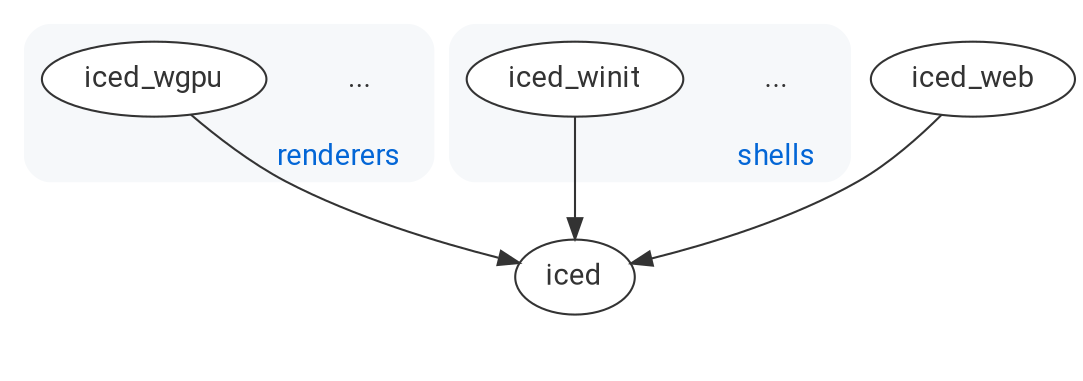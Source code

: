 digraph G {
  fontname = "Roboto";
  newrank=true;
  node[fontname = "Roboto", style="filled", fontcolor="#333333", fillcolor=white, color="#333333"];
  edge[color="#333333"];

  subgraph cluster_1 {
    label = "renderers  ";
    labelloc = "b";
    labeljust = "r";
    fontcolor = "#0366d6";
    color="#f6f8fa";
    bgcolor="#f6f8fa";
    style=rounded;

    etc_1 [label="...", style=solid, shape=none];
    iced_wgpu;
  }

  subgraph cluster_2 {
    label = "shells  ";
    labelloc = "b";
    labeljust = "r";
    fontcolor = "#0366d6";
    color="#f6f8fa";
    bgcolor="#f6f8fa";
    style=rounded;

    etc_2 [label="...", style=solid, shape=none];
    iced_winit;
  }

  subgraph cluster_3 {
    style=invis;
    margin=20;
    iced;
  }

  { rank = same; iced_wgpu iced_winit etc_1 etc_2 }

  iced_winit -> iced;
  iced_wgpu -> iced;
  iced_web -> iced;

  iced;
}
